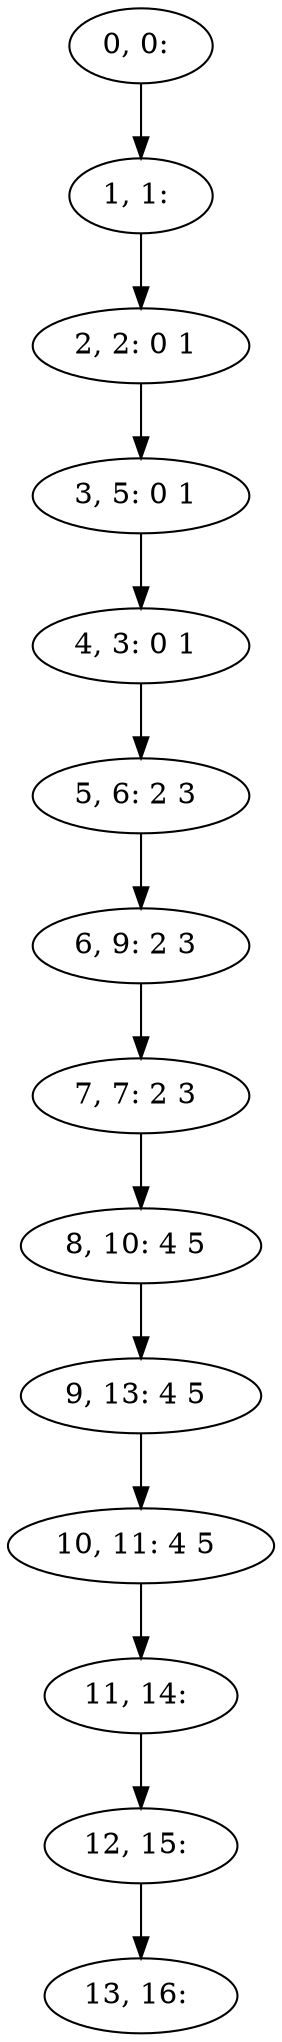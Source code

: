 digraph G {
0[label="0, 0: "];
1[label="1, 1: "];
2[label="2, 2: 0 1 "];
3[label="3, 5: 0 1 "];
4[label="4, 3: 0 1 "];
5[label="5, 6: 2 3 "];
6[label="6, 9: 2 3 "];
7[label="7, 7: 2 3 "];
8[label="8, 10: 4 5 "];
9[label="9, 13: 4 5 "];
10[label="10, 11: 4 5 "];
11[label="11, 14: "];
12[label="12, 15: "];
13[label="13, 16: "];
0->1 ;
1->2 ;
2->3 ;
3->4 ;
4->5 ;
5->6 ;
6->7 ;
7->8 ;
8->9 ;
9->10 ;
10->11 ;
11->12 ;
12->13 ;
}
